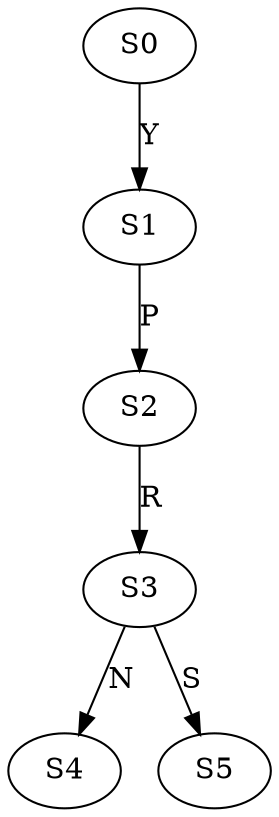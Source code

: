 strict digraph  {
	S0 -> S1 [ label = Y ];
	S1 -> S2 [ label = P ];
	S2 -> S3 [ label = R ];
	S3 -> S4 [ label = N ];
	S3 -> S5 [ label = S ];
}
